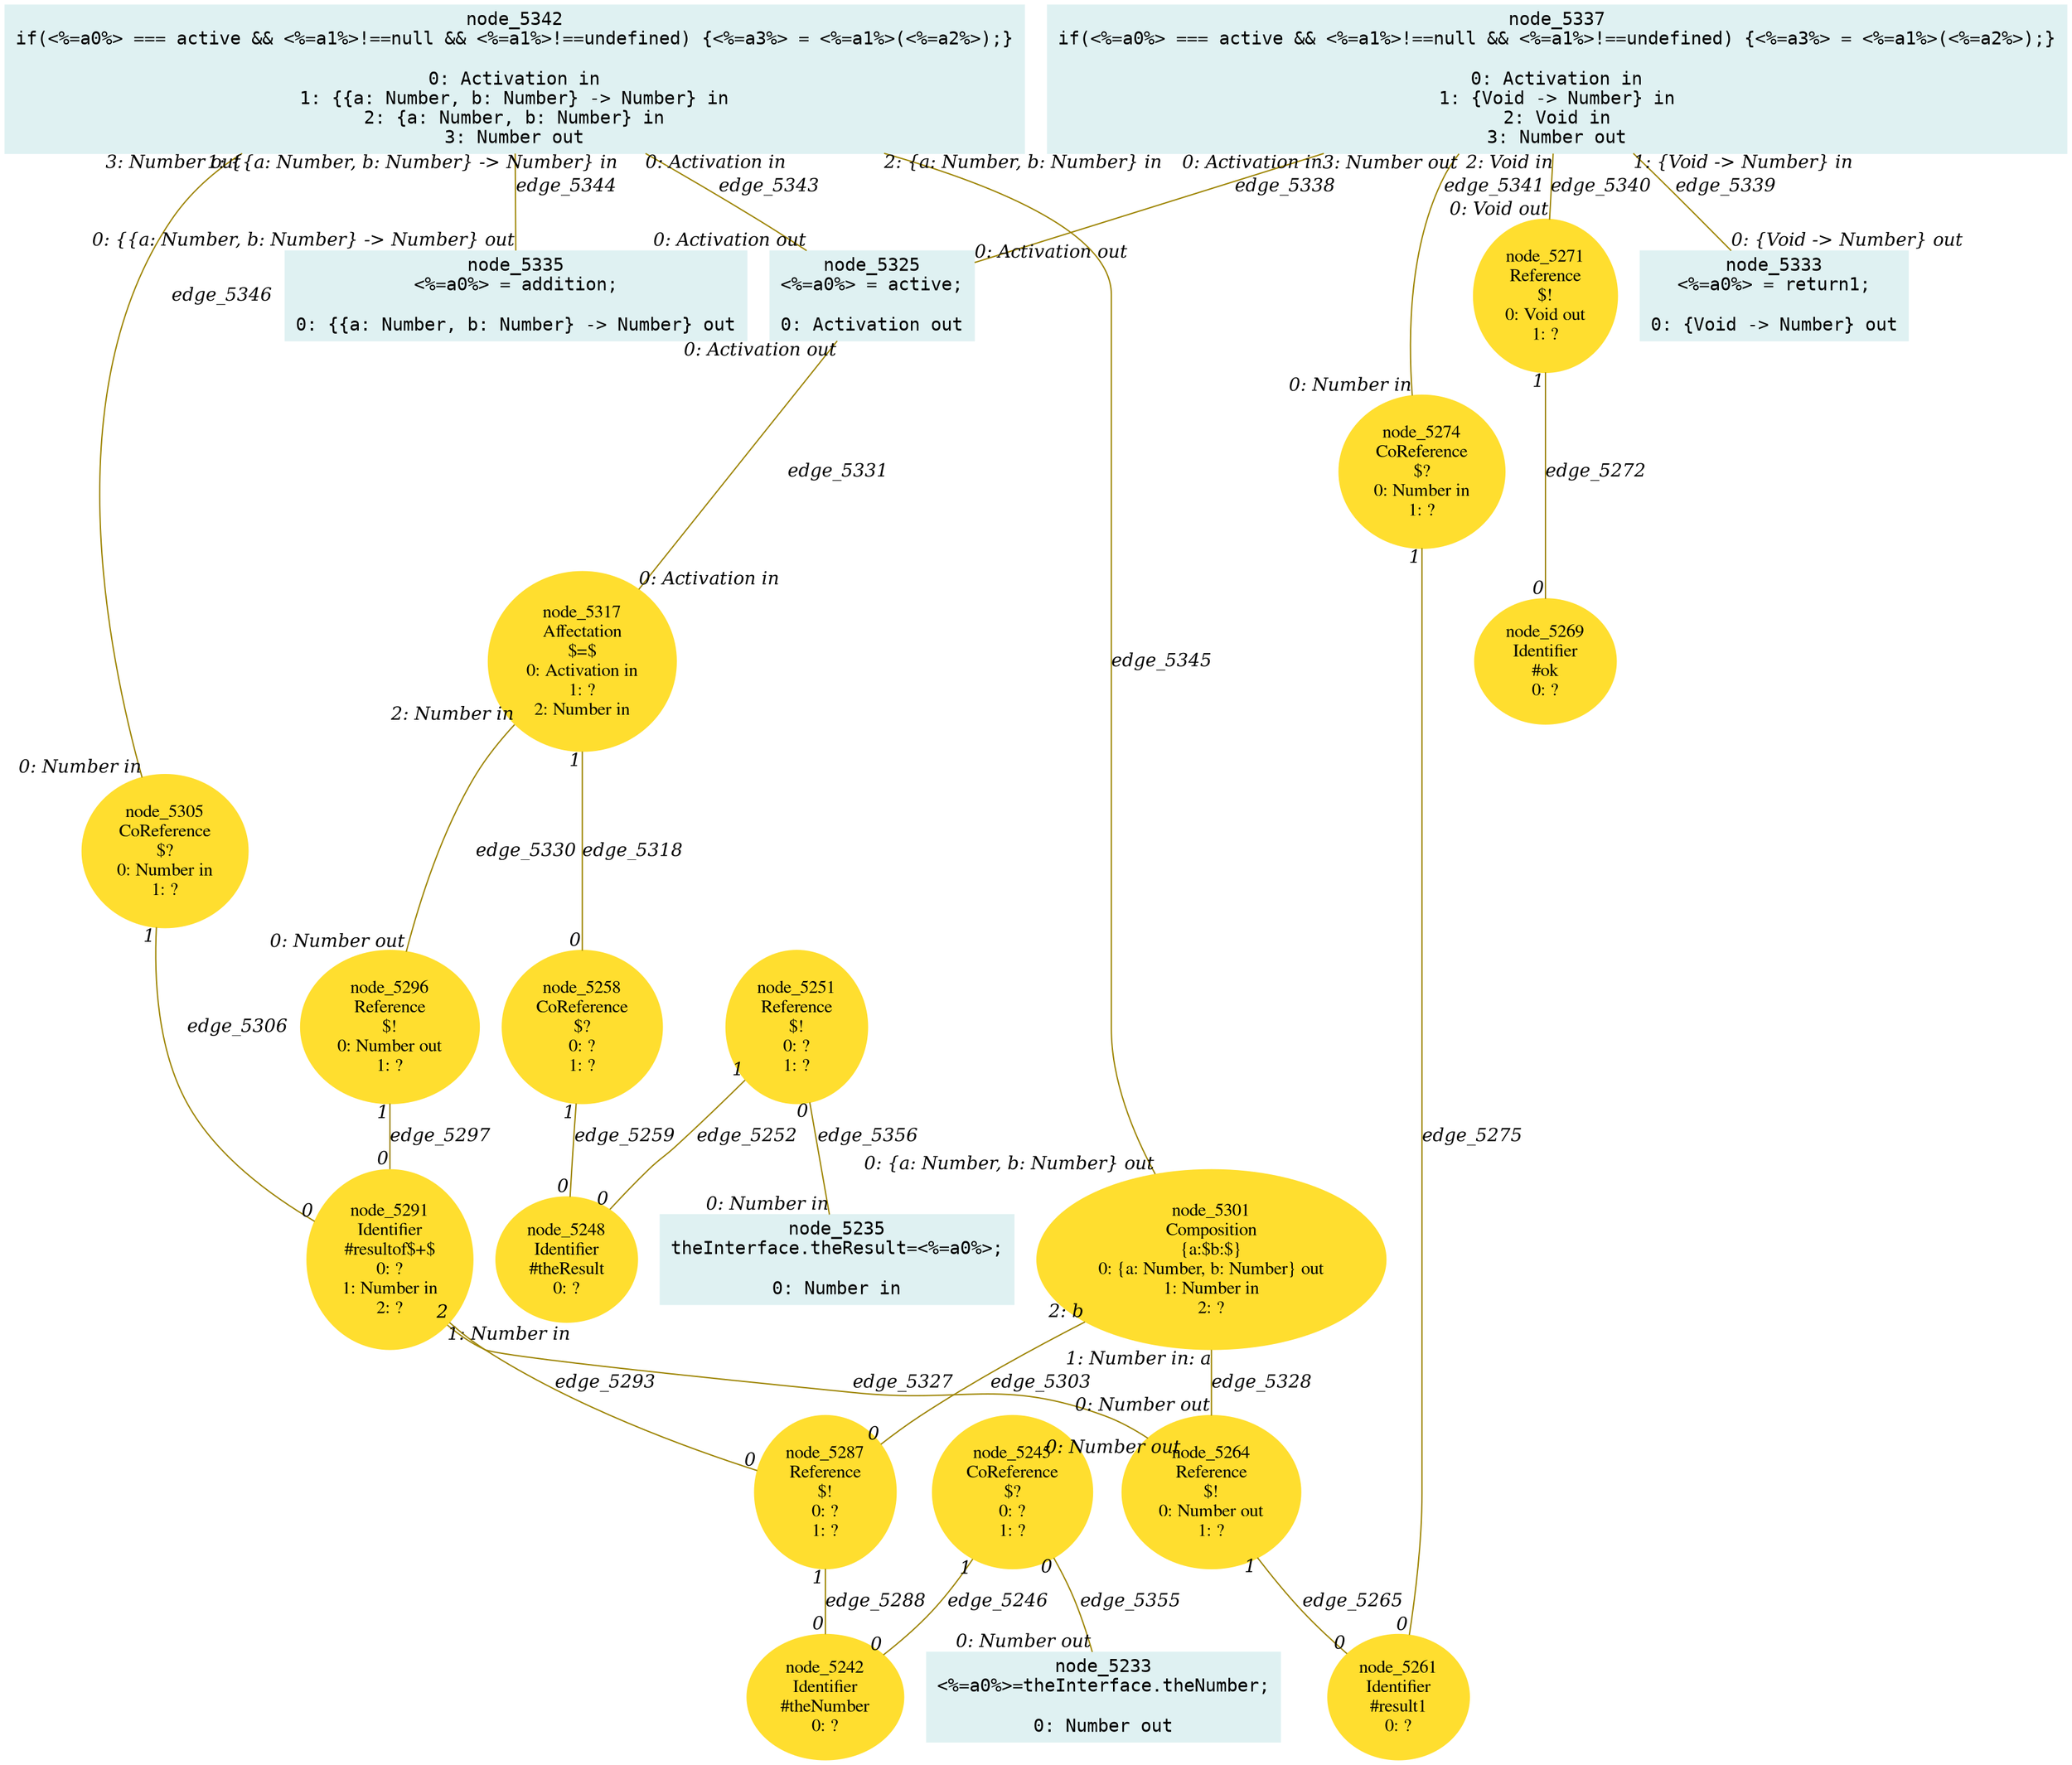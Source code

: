 digraph g{node_5233 [shape="box", style="filled", color="#dff1f2", fontname="Courier", label="node_5233
<%=a0%>=theInterface.theNumber;

0: Number out" ]
node_5235 [shape="box", style="filled", color="#dff1f2", fontname="Courier", label="node_5235
theInterface.theResult=<%=a0%>;

0: Number in" ]
node_5242 [shape="ellipse", style="filled", color="#ffde2f", fontname="Times", label="node_5242
Identifier
#theNumber
0: ?" ]
node_5245 [shape="ellipse", style="filled", color="#ffde2f", fontname="Times", label="node_5245
CoReference
$?
0: ?
1: ?" ]
node_5248 [shape="ellipse", style="filled", color="#ffde2f", fontname="Times", label="node_5248
Identifier
#theResult
0: ?" ]
node_5251 [shape="ellipse", style="filled", color="#ffde2f", fontname="Times", label="node_5251
Reference
$!
0: ?
1: ?" ]
node_5258 [shape="ellipse", style="filled", color="#ffde2f", fontname="Times", label="node_5258
CoReference
$?
0: ?
1: ?" ]
node_5261 [shape="ellipse", style="filled", color="#ffde2f", fontname="Times", label="node_5261
Identifier
#result1
0: ?" ]
node_5264 [shape="ellipse", style="filled", color="#ffde2f", fontname="Times", label="node_5264
Reference
$!
0: Number out
1: ?" ]
node_5269 [shape="ellipse", style="filled", color="#ffde2f", fontname="Times", label="node_5269
Identifier
#ok
0: ?" ]
node_5271 [shape="ellipse", style="filled", color="#ffde2f", fontname="Times", label="node_5271
Reference
$!
0: Void out
1: ?" ]
node_5274 [shape="ellipse", style="filled", color="#ffde2f", fontname="Times", label="node_5274
CoReference
$?
0: Number in
1: ?" ]
node_5287 [shape="ellipse", style="filled", color="#ffde2f", fontname="Times", label="node_5287
Reference
$!
0: ?
1: ?" ]
node_5291 [shape="ellipse", style="filled", color="#ffde2f", fontname="Times", label="node_5291
Identifier
#resultof$+$
0: ?
1: Number in
2: ?" ]
node_5296 [shape="ellipse", style="filled", color="#ffde2f", fontname="Times", label="node_5296
Reference
$!
0: Number out
1: ?" ]
node_5301 [shape="ellipse", style="filled", color="#ffde2f", fontname="Times", label="node_5301
Composition
{a:$b:$}
0: {a: Number, b: Number} out
1: Number in
2: ?" ]
node_5305 [shape="ellipse", style="filled", color="#ffde2f", fontname="Times", label="node_5305
CoReference
$?
0: Number in
1: ?" ]
node_5317 [shape="ellipse", style="filled", color="#ffde2f", fontname="Times", label="node_5317
Affectation
$=$
0: Activation in
1: ?
2: Number in" ]
node_5325 [shape="box", style="filled", color="#dff1f2", fontname="Courier", label="node_5325
<%=a0%> = active;

0: Activation out" ]
node_5333 [shape="box", style="filled", color="#dff1f2", fontname="Courier", label="node_5333
<%=a0%> = return1;

0: {Void -> Number} out" ]
node_5335 [shape="box", style="filled", color="#dff1f2", fontname="Courier", label="node_5335
<%=a0%> = addition;

0: {{a: Number, b: Number} -> Number} out" ]
node_5337 [shape="box", style="filled", color="#dff1f2", fontname="Courier", label="node_5337
if(<%=a0%> === active && <%=a1%>!==null && <%=a1%>!==undefined) {<%=a3%> = <%=a1%>(<%=a2%>);}

0: Activation in
1: {Void -> Number} in
2: Void in
3: Number out" ]
node_5342 [shape="box", style="filled", color="#dff1f2", fontname="Courier", label="node_5342
if(<%=a0%> === active && <%=a1%>!==null && <%=a1%>!==undefined) {<%=a3%> = <%=a1%>(<%=a2%>);}

0: Activation in
1: {{a: Number, b: Number} -> Number} in
2: {a: Number, b: Number} in
3: Number out" ]
node_5245 -> node_5242 [dir=none, arrowHead=none, fontname="Times-Italic", arrowsize=1, color="#9d8400", label="edge_5246",  headlabel="0", taillabel="1" ]
node_5251 -> node_5248 [dir=none, arrowHead=none, fontname="Times-Italic", arrowsize=1, color="#9d8400", label="edge_5252",  headlabel="0", taillabel="1" ]
node_5258 -> node_5248 [dir=none, arrowHead=none, fontname="Times-Italic", arrowsize=1, color="#9d8400", label="edge_5259",  headlabel="0", taillabel="1" ]
node_5264 -> node_5261 [dir=none, arrowHead=none, fontname="Times-Italic", arrowsize=1, color="#9d8400", label="edge_5265",  headlabel="0", taillabel="1" ]
node_5271 -> node_5269 [dir=none, arrowHead=none, fontname="Times-Italic", arrowsize=1, color="#9d8400", label="edge_5272",  headlabel="0", taillabel="1" ]
node_5274 -> node_5261 [dir=none, arrowHead=none, fontname="Times-Italic", arrowsize=1, color="#9d8400", label="edge_5275",  headlabel="0", taillabel="1" ]
node_5287 -> node_5242 [dir=none, arrowHead=none, fontname="Times-Italic", arrowsize=1, color="#9d8400", label="edge_5288",  headlabel="0", taillabel="1" ]
node_5291 -> node_5287 [dir=none, arrowHead=none, fontname="Times-Italic", arrowsize=1, color="#9d8400", label="edge_5293",  headlabel="0", taillabel="2" ]
node_5296 -> node_5291 [dir=none, arrowHead=none, fontname="Times-Italic", arrowsize=1, color="#9d8400", label="edge_5297",  headlabel="0", taillabel="1" ]
node_5301 -> node_5287 [dir=none, arrowHead=none, fontname="Times-Italic", arrowsize=1, color="#9d8400", label="edge_5303",  headlabel="0", taillabel="2: b" ]
node_5305 -> node_5291 [dir=none, arrowHead=none, fontname="Times-Italic", arrowsize=1, color="#9d8400", label="edge_5306",  headlabel="0", taillabel="1" ]
node_5317 -> node_5258 [dir=none, arrowHead=none, fontname="Times-Italic", arrowsize=1, color="#9d8400", label="edge_5318",  headlabel="0", taillabel="1" ]
node_5291 -> node_5264 [dir=none, arrowHead=none, fontname="Times-Italic", arrowsize=1, color="#9d8400", label="edge_5327",  headlabel="0: Number out", taillabel="1: Number in" ]
node_5301 -> node_5264 [dir=none, arrowHead=none, fontname="Times-Italic", arrowsize=1, color="#9d8400", label="edge_5328",  headlabel="0: Number out", taillabel="1: Number in: a" ]
node_5317 -> node_5296 [dir=none, arrowHead=none, fontname="Times-Italic", arrowsize=1, color="#9d8400", label="edge_5330",  headlabel="0: Number out", taillabel="2: Number in" ]
node_5325 -> node_5317 [dir=none, arrowHead=none, fontname="Times-Italic", arrowsize=1, color="#9d8400", label="edge_5331",  headlabel="0: Activation in", taillabel="0: Activation out" ]
node_5337 -> node_5325 [dir=none, arrowHead=none, fontname="Times-Italic", arrowsize=1, color="#9d8400", label="edge_5338",  headlabel="0: Activation out", taillabel="0: Activation in" ]
node_5337 -> node_5333 [dir=none, arrowHead=none, fontname="Times-Italic", arrowsize=1, color="#9d8400", label="edge_5339",  headlabel="0: {Void -> Number} out", taillabel="1: {Void -> Number} in" ]
node_5337 -> node_5271 [dir=none, arrowHead=none, fontname="Times-Italic", arrowsize=1, color="#9d8400", label="edge_5340",  headlabel="0: Void out", taillabel="2: Void in" ]
node_5337 -> node_5274 [dir=none, arrowHead=none, fontname="Times-Italic", arrowsize=1, color="#9d8400", label="edge_5341",  headlabel="0: Number in", taillabel="3: Number out" ]
node_5342 -> node_5325 [dir=none, arrowHead=none, fontname="Times-Italic", arrowsize=1, color="#9d8400", label="edge_5343",  headlabel="0: Activation out", taillabel="0: Activation in" ]
node_5342 -> node_5335 [dir=none, arrowHead=none, fontname="Times-Italic", arrowsize=1, color="#9d8400", label="edge_5344",  headlabel="0: {{a: Number, b: Number} -> Number} out", taillabel="1: {{a: Number, b: Number} -> Number} in" ]
node_5342 -> node_5301 [dir=none, arrowHead=none, fontname="Times-Italic", arrowsize=1, color="#9d8400", label="edge_5345",  headlabel="0: {a: Number, b: Number} out", taillabel="2: {a: Number, b: Number} in" ]
node_5342 -> node_5305 [dir=none, arrowHead=none, fontname="Times-Italic", arrowsize=1, color="#9d8400", label="edge_5346",  headlabel="0: Number in", taillabel="3: Number out" ]
node_5245 -> node_5233 [dir=none, arrowHead=none, fontname="Times-Italic", arrowsize=1, color="#9d8400", label="edge_5355",  headlabel="0: Number out", taillabel="0" ]
node_5251 -> node_5235 [dir=none, arrowHead=none, fontname="Times-Italic", arrowsize=1, color="#9d8400", label="edge_5356",  headlabel="0: Number in", taillabel="0" ]
}